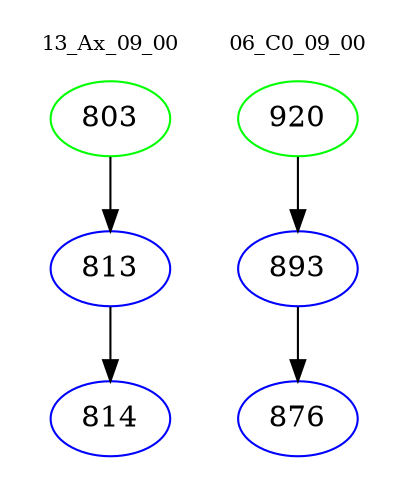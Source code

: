digraph{
subgraph cluster_0 {
color = white
label = "13_Ax_09_00";
fontsize=10;
T0_803 [label="803", color="green"]
T0_803 -> T0_813 [color="black"]
T0_813 [label="813", color="blue"]
T0_813 -> T0_814 [color="black"]
T0_814 [label="814", color="blue"]
}
subgraph cluster_1 {
color = white
label = "06_C0_09_00";
fontsize=10;
T1_920 [label="920", color="green"]
T1_920 -> T1_893 [color="black"]
T1_893 [label="893", color="blue"]
T1_893 -> T1_876 [color="black"]
T1_876 [label="876", color="blue"]
}
}
